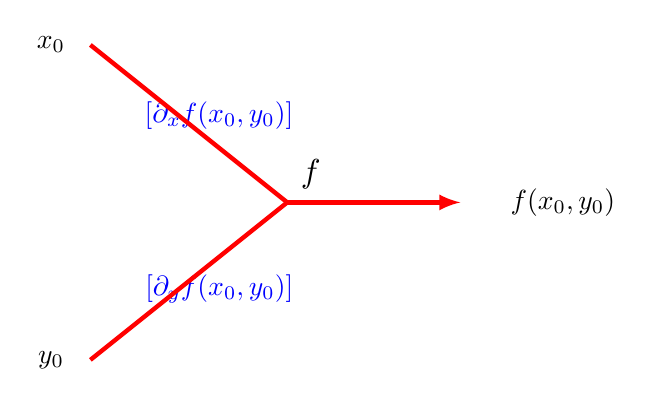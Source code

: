 \begin{tikzpicture}

% \fill (0,2) circle (0.5ex);
% \fill (0,-2) circle (0.5ex);
% \fill (6,0) circle (0.5ex);

\node at (0,2) {$x_0$};
\node at (0,-2) {$y_0$};
\node at (6.5,0) {$f(x_0,y_0)$};
\node[blue,left] at (3.2,1.1) {$[\partial_x f(x_0,y_0)]$};
\node[blue,left] at (3.2,-1.1) {$[\partial_y f(x_0,y_0)]$};
\draw[ultra thick,red]  (0.5,2) -- (3,0);
\draw[ultra thick,red] (0.5,-2) -- (3,0);
 \draw[->,>=latex,ultra thick,red] (3,0) -- ++(2.2,0) node[pos=0,above right,black,scale=1.2]{$f$} ;

\end{tikzpicture}